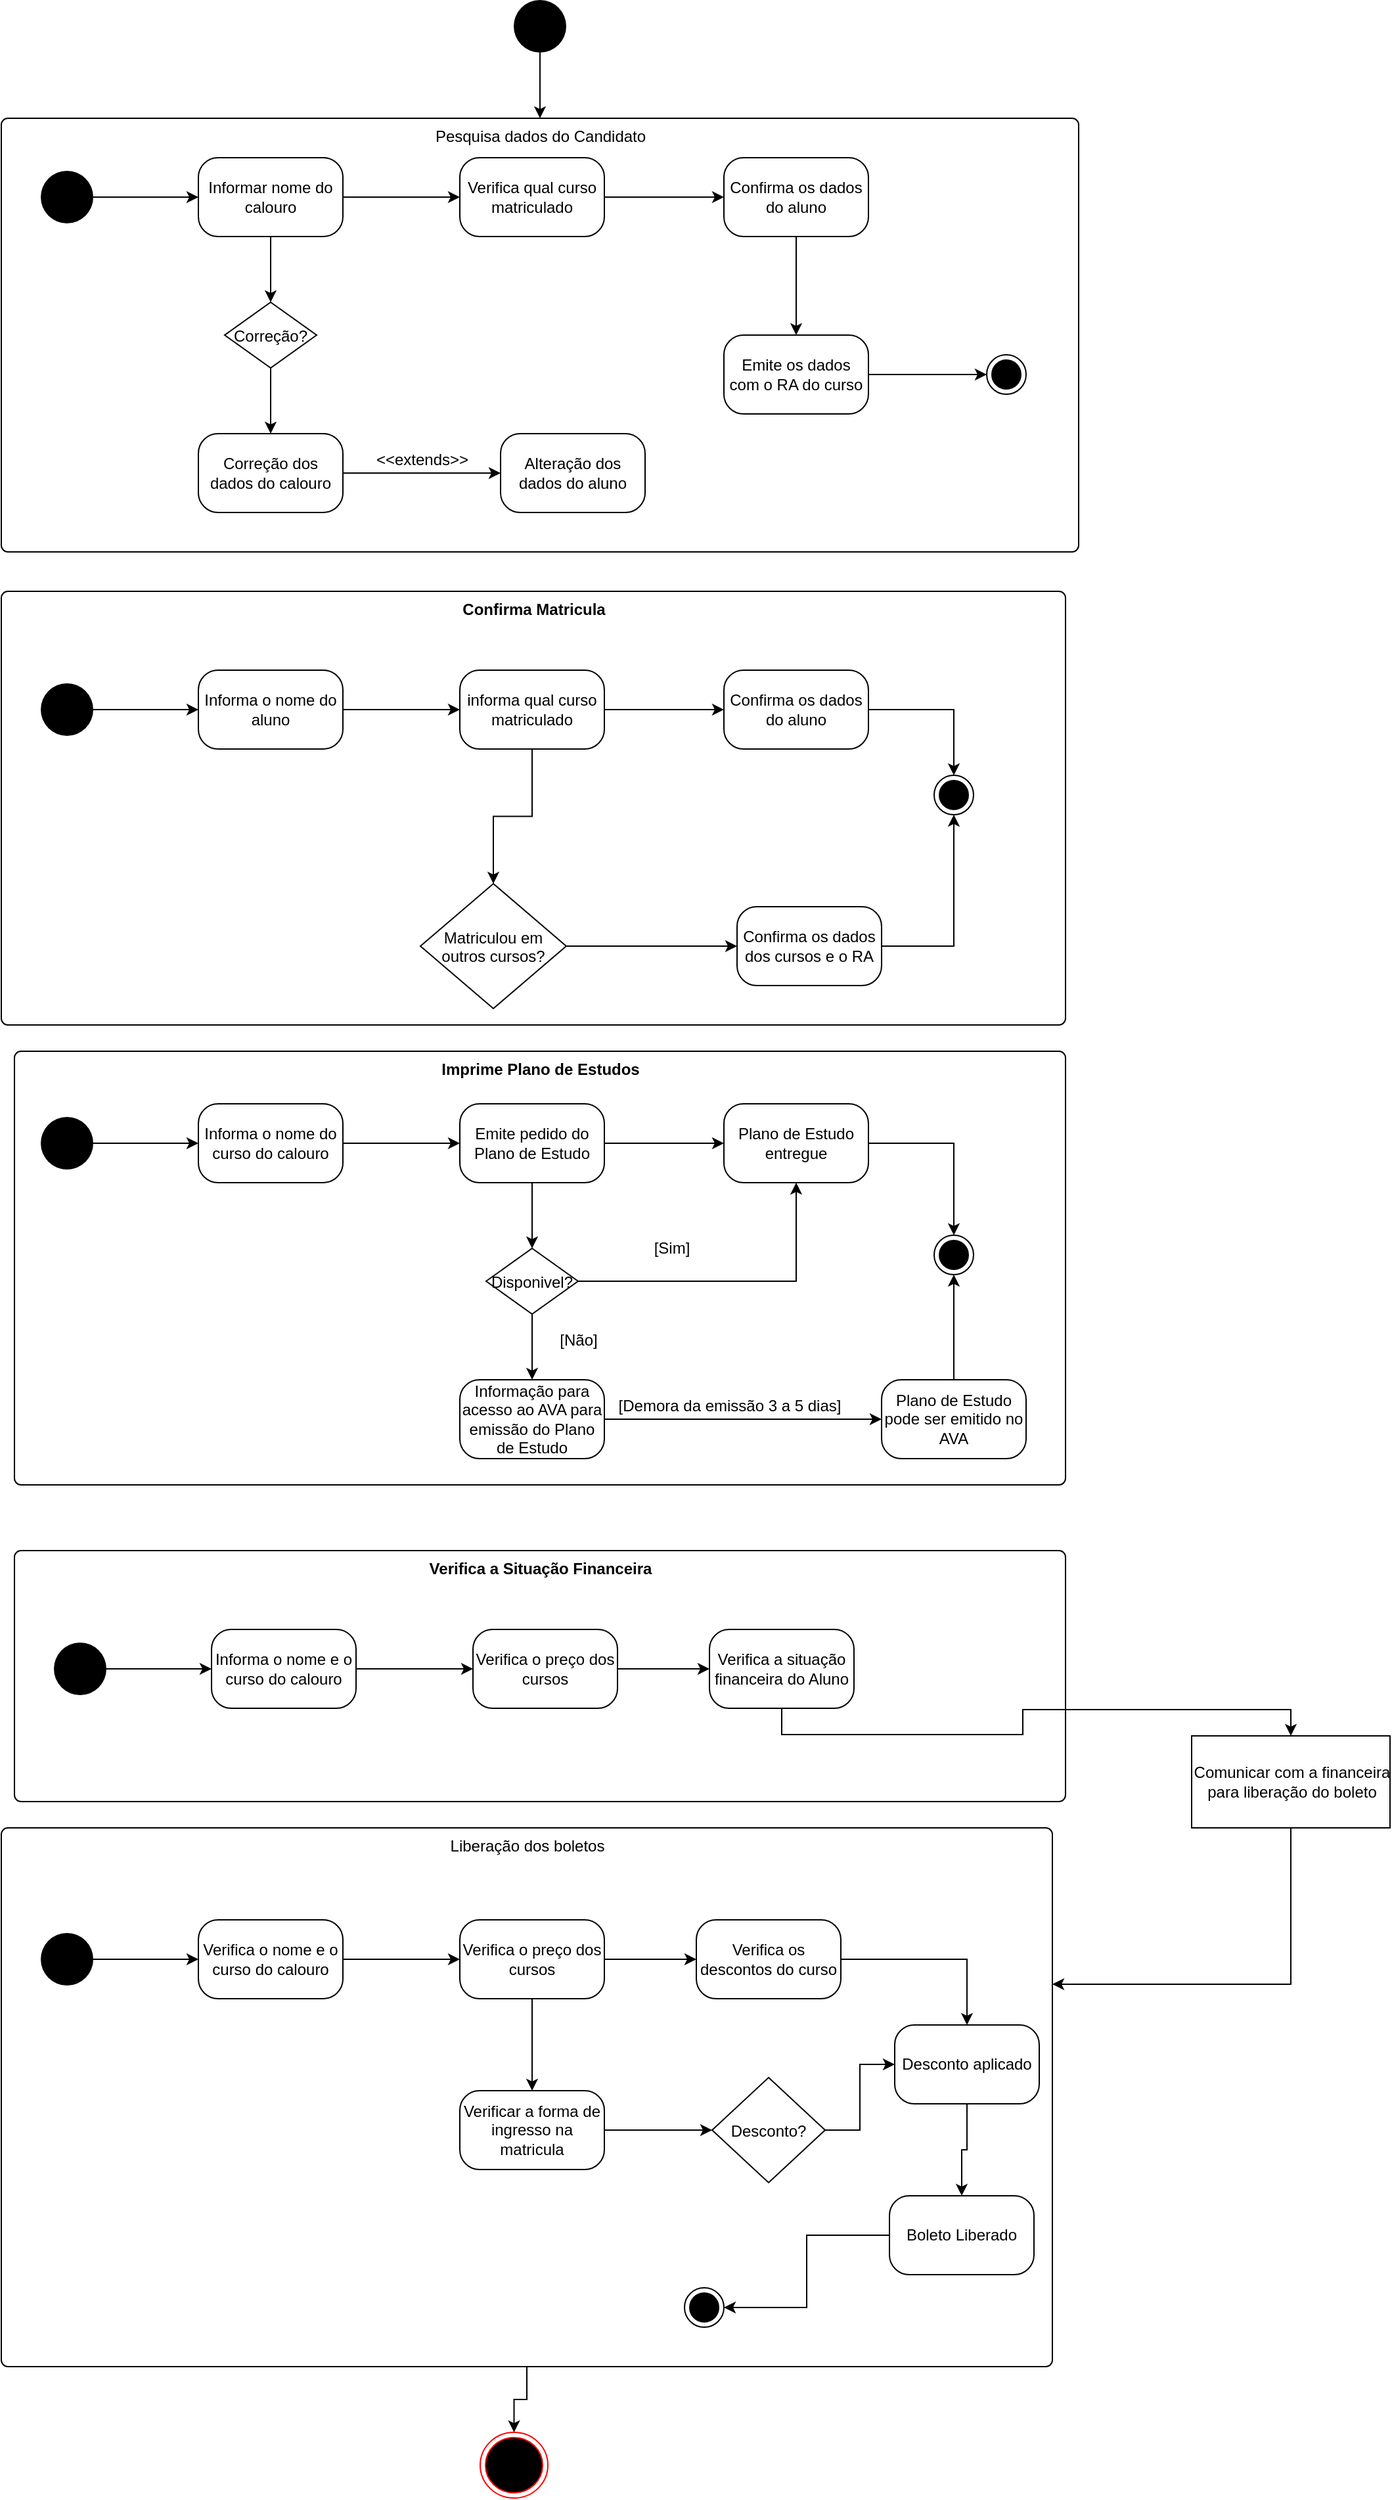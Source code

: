 <mxfile version="13.10.3" type="github">
  <diagram id="J8qkS4Pi14yt7DTGiGqa" name="Página-1">
    <mxGraphModel dx="1605" dy="1859" grid="1" gridSize="10" guides="1" tooltips="1" connect="1" arrows="1" fold="1" page="1" pageScale="1" pageWidth="827" pageHeight="1169" math="0" shadow="0">
      <root>
        <mxCell id="0" />
        <mxCell id="1" parent="0" />
        <mxCell id="2c9qPF1bjNW7A1gYTIxu-21" value="Pesquisa dados do Candidato" style="html=1;align=center;verticalAlign=top;rounded=1;absoluteArcSize=1;arcSize=10;dashed=0;" parent="1" vertex="1">
          <mxGeometry x="414" y="-251" width="820" height="330" as="geometry" />
        </mxCell>
        <mxCell id="2c9qPF1bjNW7A1gYTIxu-2" style="edgeStyle=orthogonalEdgeStyle;rounded=0;orthogonalLoop=1;jettySize=auto;html=1;exitX=1;exitY=0.5;exitDx=0;exitDy=0;entryX=0;entryY=0.5;entryDx=0;entryDy=0;" parent="1" source="2c9qPF1bjNW7A1gYTIxu-1" target="2c9qPF1bjNW7A1gYTIxu-4" edge="1">
          <mxGeometry relative="1" as="geometry">
            <mxPoint x="614" y="-191" as="targetPoint" />
          </mxGeometry>
        </mxCell>
        <mxCell id="2c9qPF1bjNW7A1gYTIxu-1" value="" style="ellipse;fillColor=#000000;strokeColor=none;" parent="1" vertex="1">
          <mxGeometry x="444" y="-211" width="40" height="40" as="geometry" />
        </mxCell>
        <mxCell id="2c9qPF1bjNW7A1gYTIxu-7" style="edgeStyle=orthogonalEdgeStyle;rounded=0;orthogonalLoop=1;jettySize=auto;html=1;exitX=0.5;exitY=1;exitDx=0;exitDy=0;" parent="1" source="2c9qPF1bjNW7A1gYTIxu-4" target="2c9qPF1bjNW7A1gYTIxu-5" edge="1">
          <mxGeometry relative="1" as="geometry" />
        </mxCell>
        <mxCell id="2c9qPF1bjNW7A1gYTIxu-12" style="edgeStyle=orthogonalEdgeStyle;rounded=0;orthogonalLoop=1;jettySize=auto;html=1;exitX=1;exitY=0.5;exitDx=0;exitDy=0;entryX=0;entryY=0.5;entryDx=0;entryDy=0;" parent="1" source="2c9qPF1bjNW7A1gYTIxu-4" target="2c9qPF1bjNW7A1gYTIxu-10" edge="1">
          <mxGeometry relative="1" as="geometry" />
        </mxCell>
        <mxCell id="2c9qPF1bjNW7A1gYTIxu-4" value="Informar nome do calouro" style="rounded=1;whiteSpace=wrap;html=1;arcSize=25;" parent="1" vertex="1">
          <mxGeometry x="564" y="-221" width="110" height="60" as="geometry" />
        </mxCell>
        <mxCell id="2c9qPF1bjNW7A1gYTIxu-8" style="edgeStyle=orthogonalEdgeStyle;rounded=0;orthogonalLoop=1;jettySize=auto;html=1;exitX=0.5;exitY=1;exitDx=0;exitDy=0;entryX=0.5;entryY=0;entryDx=0;entryDy=0;" parent="1" source="2c9qPF1bjNW7A1gYTIxu-5" target="2c9qPF1bjNW7A1gYTIxu-6" edge="1">
          <mxGeometry relative="1" as="geometry">
            <mxPoint x="619" y="-1" as="targetPoint" />
          </mxGeometry>
        </mxCell>
        <mxCell id="2c9qPF1bjNW7A1gYTIxu-5" value="Correção?" style="rhombus;" parent="1" vertex="1">
          <mxGeometry x="584" y="-111" width="70" height="50" as="geometry" />
        </mxCell>
        <mxCell id="2c9qPF1bjNW7A1gYTIxu-73" value="" style="edgeStyle=orthogonalEdgeStyle;rounded=0;orthogonalLoop=1;jettySize=auto;html=1;" parent="1" source="2c9qPF1bjNW7A1gYTIxu-6" target="2c9qPF1bjNW7A1gYTIxu-72" edge="1">
          <mxGeometry relative="1" as="geometry" />
        </mxCell>
        <mxCell id="2c9qPF1bjNW7A1gYTIxu-6" value="Correção dos dados do calouro" style="rounded=1;whiteSpace=wrap;html=1;arcSize=25;" parent="1" vertex="1">
          <mxGeometry x="564" y="-11" width="110" height="60" as="geometry" />
        </mxCell>
        <mxCell id="2c9qPF1bjNW7A1gYTIxu-13" style="edgeStyle=orthogonalEdgeStyle;rounded=0;orthogonalLoop=1;jettySize=auto;html=1;exitX=1;exitY=0.5;exitDx=0;exitDy=0;entryX=0;entryY=0.5;entryDx=0;entryDy=0;" parent="1" source="2c9qPF1bjNW7A1gYTIxu-10" target="2c9qPF1bjNW7A1gYTIxu-11" edge="1">
          <mxGeometry relative="1" as="geometry" />
        </mxCell>
        <mxCell id="2c9qPF1bjNW7A1gYTIxu-10" value="Verifica qual curso matriculado" style="rounded=1;whiteSpace=wrap;html=1;arcSize=25;" parent="1" vertex="1">
          <mxGeometry x="763" y="-221" width="110" height="60" as="geometry" />
        </mxCell>
        <mxCell id="2c9qPF1bjNW7A1gYTIxu-16" style="edgeStyle=orthogonalEdgeStyle;rounded=0;orthogonalLoop=1;jettySize=auto;html=1;exitX=0.5;exitY=1;exitDx=0;exitDy=0;entryX=0.5;entryY=0;entryDx=0;entryDy=0;" parent="1" source="2c9qPF1bjNW7A1gYTIxu-11" target="2c9qPF1bjNW7A1gYTIxu-14" edge="1">
          <mxGeometry relative="1" as="geometry" />
        </mxCell>
        <mxCell id="2c9qPF1bjNW7A1gYTIxu-11" value="Confirma os dados do aluno" style="rounded=1;whiteSpace=wrap;html=1;arcSize=25;" parent="1" vertex="1">
          <mxGeometry x="964" y="-221" width="110" height="60" as="geometry" />
        </mxCell>
        <mxCell id="2c9qPF1bjNW7A1gYTIxu-66" value="" style="edgeStyle=orthogonalEdgeStyle;rounded=0;orthogonalLoop=1;jettySize=auto;html=1;" parent="1" source="2c9qPF1bjNW7A1gYTIxu-14" target="2c9qPF1bjNW7A1gYTIxu-64" edge="1">
          <mxGeometry relative="1" as="geometry" />
        </mxCell>
        <mxCell id="2c9qPF1bjNW7A1gYTIxu-14" value="Emite os dados com o RA do curso" style="rounded=1;whiteSpace=wrap;html=1;arcSize=25;" parent="1" vertex="1">
          <mxGeometry x="964" y="-86" width="110" height="60" as="geometry" />
        </mxCell>
        <mxCell id="2c9qPF1bjNW7A1gYTIxu-20" style="edgeStyle=orthogonalEdgeStyle;rounded=0;orthogonalLoop=1;jettySize=auto;html=1;entryX=0.5;entryY=0;entryDx=0;entryDy=0;" parent="1" source="2c9qPF1bjNW7A1gYTIxu-19" target="2c9qPF1bjNW7A1gYTIxu-21" edge="1">
          <mxGeometry relative="1" as="geometry">
            <mxPoint x="913.68" y="-271" as="targetPoint" />
          </mxGeometry>
        </mxCell>
        <mxCell id="2c9qPF1bjNW7A1gYTIxu-19" value="" style="ellipse;fillColor=#000000;strokeColor=none;" parent="1" vertex="1">
          <mxGeometry x="804" y="-341" width="40" height="40" as="geometry" />
        </mxCell>
        <mxCell id="2c9qPF1bjNW7A1gYTIxu-22" value="&lt;b&gt;Imprime Plano de Estudos&lt;/b&gt;" style="html=1;align=center;verticalAlign=top;rounded=1;absoluteArcSize=1;arcSize=10;dashed=0;" parent="1" vertex="1">
          <mxGeometry x="424" y="459" width="800" height="330" as="geometry" />
        </mxCell>
        <mxCell id="2c9qPF1bjNW7A1gYTIxu-33" value="" style="edgeStyle=orthogonalEdgeStyle;rounded=0;orthogonalLoop=1;jettySize=auto;html=1;" parent="1" source="2c9qPF1bjNW7A1gYTIxu-28" target="2c9qPF1bjNW7A1gYTIxu-29" edge="1">
          <mxGeometry relative="1" as="geometry" />
        </mxCell>
        <mxCell id="2c9qPF1bjNW7A1gYTIxu-28" value="" style="ellipse;fillColor=#000000;strokeColor=none;" parent="1" vertex="1">
          <mxGeometry x="444" y="509" width="40" height="40" as="geometry" />
        </mxCell>
        <mxCell id="2c9qPF1bjNW7A1gYTIxu-34" style="edgeStyle=orthogonalEdgeStyle;rounded=0;orthogonalLoop=1;jettySize=auto;html=1;exitX=1;exitY=0.5;exitDx=0;exitDy=0;" parent="1" source="2c9qPF1bjNW7A1gYTIxu-29" target="2c9qPF1bjNW7A1gYTIxu-30" edge="1">
          <mxGeometry relative="1" as="geometry" />
        </mxCell>
        <mxCell id="2c9qPF1bjNW7A1gYTIxu-29" value="Informa o nome do curso do calouro" style="rounded=1;whiteSpace=wrap;html=1;arcSize=25;" parent="1" vertex="1">
          <mxGeometry x="564" y="499" width="110" height="60" as="geometry" />
        </mxCell>
        <mxCell id="2c9qPF1bjNW7A1gYTIxu-35" style="edgeStyle=orthogonalEdgeStyle;rounded=0;orthogonalLoop=1;jettySize=auto;html=1;exitX=1;exitY=0.5;exitDx=0;exitDy=0;" parent="1" source="2c9qPF1bjNW7A1gYTIxu-30" target="2c9qPF1bjNW7A1gYTIxu-31" edge="1">
          <mxGeometry relative="1" as="geometry" />
        </mxCell>
        <mxCell id="2c9qPF1bjNW7A1gYTIxu-38" value="" style="edgeStyle=orthogonalEdgeStyle;rounded=0;orthogonalLoop=1;jettySize=auto;html=1;" parent="1" source="2c9qPF1bjNW7A1gYTIxu-30" target="2c9qPF1bjNW7A1gYTIxu-36" edge="1">
          <mxGeometry relative="1" as="geometry" />
        </mxCell>
        <mxCell id="2c9qPF1bjNW7A1gYTIxu-30" value="Emite pedido do Plano de Estudo" style="rounded=1;whiteSpace=wrap;html=1;arcSize=25;" parent="1" vertex="1">
          <mxGeometry x="763" y="499" width="110" height="60" as="geometry" />
        </mxCell>
        <mxCell id="2c9qPF1bjNW7A1gYTIxu-70" style="edgeStyle=orthogonalEdgeStyle;rounded=0;orthogonalLoop=1;jettySize=auto;html=1;exitX=1;exitY=0.5;exitDx=0;exitDy=0;entryX=0.5;entryY=0;entryDx=0;entryDy=0;" parent="1" source="2c9qPF1bjNW7A1gYTIxu-31" target="2c9qPF1bjNW7A1gYTIxu-62" edge="1">
          <mxGeometry relative="1" as="geometry" />
        </mxCell>
        <mxCell id="2c9qPF1bjNW7A1gYTIxu-31" value="Plano de Estudo entregue" style="rounded=1;whiteSpace=wrap;html=1;arcSize=25;" parent="1" vertex="1">
          <mxGeometry x="964" y="499" width="110" height="60" as="geometry" />
        </mxCell>
        <mxCell id="2c9qPF1bjNW7A1gYTIxu-39" value="" style="edgeStyle=orthogonalEdgeStyle;rounded=0;orthogonalLoop=1;jettySize=auto;html=1;" parent="1" source="2c9qPF1bjNW7A1gYTIxu-36" target="2c9qPF1bjNW7A1gYTIxu-37" edge="1">
          <mxGeometry relative="1" as="geometry" />
        </mxCell>
        <mxCell id="2c9qPF1bjNW7A1gYTIxu-41" style="edgeStyle=orthogonalEdgeStyle;rounded=0;orthogonalLoop=1;jettySize=auto;html=1;" parent="1" source="2c9qPF1bjNW7A1gYTIxu-36" target="2c9qPF1bjNW7A1gYTIxu-31" edge="1">
          <mxGeometry relative="1" as="geometry" />
        </mxCell>
        <mxCell id="2c9qPF1bjNW7A1gYTIxu-36" value="Disponivel?" style="rhombus;" parent="1" vertex="1">
          <mxGeometry x="783" y="609" width="70" height="50" as="geometry" />
        </mxCell>
        <mxCell id="2c9qPF1bjNW7A1gYTIxu-47" style="edgeStyle=orthogonalEdgeStyle;rounded=0;orthogonalLoop=1;jettySize=auto;html=1;exitX=1;exitY=0.5;exitDx=0;exitDy=0;entryX=0;entryY=0.5;entryDx=0;entryDy=0;" parent="1" source="2c9qPF1bjNW7A1gYTIxu-37" target="2c9qPF1bjNW7A1gYTIxu-43" edge="1">
          <mxGeometry relative="1" as="geometry" />
        </mxCell>
        <mxCell id="2c9qPF1bjNW7A1gYTIxu-37" value="Informação para acesso ao AVA para emissão do Plano de Estudo" style="rounded=1;whiteSpace=wrap;html=1;arcSize=25;" parent="1" vertex="1">
          <mxGeometry x="763" y="709" width="110" height="60" as="geometry" />
        </mxCell>
        <mxCell id="2c9qPF1bjNW7A1gYTIxu-40" value="[Não]" style="text;html=1;align=center;verticalAlign=middle;resizable=0;points=[];autosize=1;" parent="1" vertex="1">
          <mxGeometry x="833" y="669" width="40" height="20" as="geometry" />
        </mxCell>
        <mxCell id="2c9qPF1bjNW7A1gYTIxu-42" value="[Sim]" style="text;html=1;align=center;verticalAlign=middle;resizable=0;points=[];autosize=1;" parent="1" vertex="1">
          <mxGeometry x="904" y="599" width="40" height="20" as="geometry" />
        </mxCell>
        <mxCell id="2c9qPF1bjNW7A1gYTIxu-71" style="edgeStyle=orthogonalEdgeStyle;rounded=0;orthogonalLoop=1;jettySize=auto;html=1;exitX=0.5;exitY=0;exitDx=0;exitDy=0;entryX=0.5;entryY=1;entryDx=0;entryDy=0;" parent="1" source="2c9qPF1bjNW7A1gYTIxu-43" target="2c9qPF1bjNW7A1gYTIxu-62" edge="1">
          <mxGeometry relative="1" as="geometry" />
        </mxCell>
        <mxCell id="2c9qPF1bjNW7A1gYTIxu-43" value="Plano de Estudo pode ser emitido no AVA" style="rounded=1;whiteSpace=wrap;html=1;arcSize=25;" parent="1" vertex="1">
          <mxGeometry x="1084" y="709" width="110" height="60" as="geometry" />
        </mxCell>
        <mxCell id="2c9qPF1bjNW7A1gYTIxu-45" value="[Demora da emissão 3 a 5 dias]" style="text;html=1;align=center;verticalAlign=middle;resizable=0;points=[];autosize=1;" parent="1" vertex="1">
          <mxGeometry x="873" y="719" width="190" height="20" as="geometry" />
        </mxCell>
        <mxCell id="2c9qPF1bjNW7A1gYTIxu-48" value="&lt;b&gt;Confirma Matricula&lt;/b&gt;" style="html=1;align=center;verticalAlign=top;rounded=1;absoluteArcSize=1;arcSize=10;dashed=0;" parent="1" vertex="1">
          <mxGeometry x="414" y="109" width="810" height="330" as="geometry" />
        </mxCell>
        <mxCell id="2c9qPF1bjNW7A1gYTIxu-53" style="edgeStyle=orthogonalEdgeStyle;rounded=0;orthogonalLoop=1;jettySize=auto;html=1;entryX=0;entryY=0.5;entryDx=0;entryDy=0;" parent="1" source="2c9qPF1bjNW7A1gYTIxu-49" target="2c9qPF1bjNW7A1gYTIxu-50" edge="1">
          <mxGeometry relative="1" as="geometry" />
        </mxCell>
        <mxCell id="2c9qPF1bjNW7A1gYTIxu-49" value="" style="ellipse;fillColor=#000000;strokeColor=none;" parent="1" vertex="1">
          <mxGeometry x="444" y="179" width="40" height="40" as="geometry" />
        </mxCell>
        <mxCell id="2c9qPF1bjNW7A1gYTIxu-54" style="edgeStyle=orthogonalEdgeStyle;rounded=0;orthogonalLoop=1;jettySize=auto;html=1;" parent="1" source="2c9qPF1bjNW7A1gYTIxu-50" target="2c9qPF1bjNW7A1gYTIxu-51" edge="1">
          <mxGeometry relative="1" as="geometry" />
        </mxCell>
        <mxCell id="2c9qPF1bjNW7A1gYTIxu-50" value="Informa o nome do aluno" style="rounded=1;whiteSpace=wrap;html=1;arcSize=25;" parent="1" vertex="1">
          <mxGeometry x="564" y="169" width="110" height="60" as="geometry" />
        </mxCell>
        <mxCell id="2c9qPF1bjNW7A1gYTIxu-55" style="edgeStyle=orthogonalEdgeStyle;rounded=0;orthogonalLoop=1;jettySize=auto;html=1;" parent="1" source="2c9qPF1bjNW7A1gYTIxu-51" target="2c9qPF1bjNW7A1gYTIxu-52" edge="1">
          <mxGeometry relative="1" as="geometry" />
        </mxCell>
        <mxCell id="2c9qPF1bjNW7A1gYTIxu-57" style="edgeStyle=orthogonalEdgeStyle;rounded=0;orthogonalLoop=1;jettySize=auto;html=1;entryX=0.5;entryY=0;entryDx=0;entryDy=0;" parent="1" source="2c9qPF1bjNW7A1gYTIxu-51" target="2c9qPF1bjNW7A1gYTIxu-56" edge="1">
          <mxGeometry relative="1" as="geometry" />
        </mxCell>
        <mxCell id="2c9qPF1bjNW7A1gYTIxu-51" value="informa qual curso matriculado" style="rounded=1;whiteSpace=wrap;html=1;arcSize=25;" parent="1" vertex="1">
          <mxGeometry x="763" y="169" width="110" height="60" as="geometry" />
        </mxCell>
        <mxCell id="2c9qPF1bjNW7A1gYTIxu-67" value="" style="edgeStyle=orthogonalEdgeStyle;rounded=0;orthogonalLoop=1;jettySize=auto;html=1;" parent="1" source="2c9qPF1bjNW7A1gYTIxu-52" target="2c9qPF1bjNW7A1gYTIxu-63" edge="1">
          <mxGeometry relative="1" as="geometry" />
        </mxCell>
        <mxCell id="2c9qPF1bjNW7A1gYTIxu-52" value="Confirma os dados do aluno" style="rounded=1;whiteSpace=wrap;html=1;arcSize=25;" parent="1" vertex="1">
          <mxGeometry x="964" y="169" width="110" height="60" as="geometry" />
        </mxCell>
        <mxCell id="2c9qPF1bjNW7A1gYTIxu-60" style="edgeStyle=orthogonalEdgeStyle;rounded=0;orthogonalLoop=1;jettySize=auto;html=1;exitX=1;exitY=0.5;exitDx=0;exitDy=0;" parent="1" source="2c9qPF1bjNW7A1gYTIxu-56" target="2c9qPF1bjNW7A1gYTIxu-59" edge="1">
          <mxGeometry relative="1" as="geometry" />
        </mxCell>
        <mxCell id="2c9qPF1bjNW7A1gYTIxu-56" value="Matriculou em &#xa;outros cursos?" style="rhombus;" parent="1" vertex="1">
          <mxGeometry x="733" y="331.5" width="111" height="95" as="geometry" />
        </mxCell>
        <mxCell id="2c9qPF1bjNW7A1gYTIxu-68" value="" style="edgeStyle=orthogonalEdgeStyle;rounded=0;orthogonalLoop=1;jettySize=auto;html=1;" parent="1" source="2c9qPF1bjNW7A1gYTIxu-59" target="2c9qPF1bjNW7A1gYTIxu-63" edge="1">
          <mxGeometry relative="1" as="geometry" />
        </mxCell>
        <mxCell id="2c9qPF1bjNW7A1gYTIxu-59" value="Confirma os dados dos cursos e o RA" style="rounded=1;whiteSpace=wrap;html=1;arcSize=25;" parent="1" vertex="1">
          <mxGeometry x="974" y="349" width="110" height="60" as="geometry" />
        </mxCell>
        <mxCell id="2c9qPF1bjNW7A1gYTIxu-62" value="" style="ellipse;html=1;shape=endState;fillColor=#000000;strokeColor=#000000;" parent="1" vertex="1">
          <mxGeometry x="1124" y="599" width="30" height="30" as="geometry" />
        </mxCell>
        <mxCell id="2c9qPF1bjNW7A1gYTIxu-63" value="" style="ellipse;html=1;shape=endState;fillColor=#000000;strokeColor=#000000;" parent="1" vertex="1">
          <mxGeometry x="1124" y="249" width="30" height="30" as="geometry" />
        </mxCell>
        <mxCell id="2c9qPF1bjNW7A1gYTIxu-64" value="" style="ellipse;html=1;shape=endState;fillColor=#000000;strokeColor=#000000;" parent="1" vertex="1">
          <mxGeometry x="1164" y="-71" width="30" height="30" as="geometry" />
        </mxCell>
        <mxCell id="2c9qPF1bjNW7A1gYTIxu-72" value="Alteração dos dados do aluno" style="rounded=1;whiteSpace=wrap;html=1;arcSize=25;" parent="1" vertex="1">
          <mxGeometry x="794" y="-11" width="110" height="60" as="geometry" />
        </mxCell>
        <mxCell id="2c9qPF1bjNW7A1gYTIxu-74" value="&amp;lt;&amp;lt;extends&amp;gt;&amp;gt;" style="text;html=1;align=center;verticalAlign=middle;resizable=0;points=[];autosize=1;" parent="1" vertex="1">
          <mxGeometry x="689" y="-1" width="90" height="20" as="geometry" />
        </mxCell>
        <mxCell id="2c9qPF1bjNW7A1gYTIxu-75" value="&lt;b&gt;Verifica a Situação Financeira&lt;/b&gt;" style="html=1;align=center;verticalAlign=top;rounded=1;absoluteArcSize=1;arcSize=10;dashed=0;" parent="1" vertex="1">
          <mxGeometry x="424" y="839" width="800" height="191" as="geometry" />
        </mxCell>
        <mxCell id="2c9qPF1bjNW7A1gYTIxu-79" value="" style="edgeStyle=orthogonalEdgeStyle;rounded=0;orthogonalLoop=1;jettySize=auto;html=1;" parent="1" source="2c9qPF1bjNW7A1gYTIxu-76" target="2c9qPF1bjNW7A1gYTIxu-77" edge="1">
          <mxGeometry relative="1" as="geometry" />
        </mxCell>
        <mxCell id="2c9qPF1bjNW7A1gYTIxu-76" value="" style="ellipse;fillColor=#000000;strokeColor=none;" parent="1" vertex="1">
          <mxGeometry x="454" y="909" width="40" height="40" as="geometry" />
        </mxCell>
        <mxCell id="2c9qPF1bjNW7A1gYTIxu-80" value="" style="edgeStyle=orthogonalEdgeStyle;rounded=0;orthogonalLoop=1;jettySize=auto;html=1;" parent="1" source="2c9qPF1bjNW7A1gYTIxu-77" target="2c9qPF1bjNW7A1gYTIxu-78" edge="1">
          <mxGeometry relative="1" as="geometry" />
        </mxCell>
        <mxCell id="2c9qPF1bjNW7A1gYTIxu-77" value="Informa o nome e o curso do calouro" style="rounded=1;whiteSpace=wrap;html=1;arcSize=25;" parent="1" vertex="1">
          <mxGeometry x="574" y="899" width="110" height="60" as="geometry" />
        </mxCell>
        <mxCell id="2c9qPF1bjNW7A1gYTIxu-83" value="" style="edgeStyle=orthogonalEdgeStyle;rounded=0;orthogonalLoop=1;jettySize=auto;html=1;" parent="1" source="2c9qPF1bjNW7A1gYTIxu-78" target="2c9qPF1bjNW7A1gYTIxu-81" edge="1">
          <mxGeometry relative="1" as="geometry" />
        </mxCell>
        <mxCell id="2c9qPF1bjNW7A1gYTIxu-78" value="Verifica o preço dos cursos" style="rounded=1;whiteSpace=wrap;html=1;arcSize=25;" parent="1" vertex="1">
          <mxGeometry x="773" y="899" width="110" height="60" as="geometry" />
        </mxCell>
        <mxCell id="2c9qPF1bjNW7A1gYTIxu-85" style="edgeStyle=orthogonalEdgeStyle;rounded=0;orthogonalLoop=1;jettySize=auto;html=1;exitX=0.5;exitY=1;exitDx=0;exitDy=0;entryX=0.5;entryY=0;entryDx=0;entryDy=0;" parent="1" source="2c9qPF1bjNW7A1gYTIxu-81" target="2c9qPF1bjNW7A1gYTIxu-95" edge="1">
          <mxGeometry relative="1" as="geometry">
            <mxPoint x="859.0" y="1124.5" as="targetPoint" />
          </mxGeometry>
        </mxCell>
        <mxCell id="2c9qPF1bjNW7A1gYTIxu-81" value="Verifica a situação financeira do Aluno" style="rounded=1;whiteSpace=wrap;html=1;arcSize=25;" parent="1" vertex="1">
          <mxGeometry x="953" y="899" width="110" height="60" as="geometry" />
        </mxCell>
        <mxCell id="2c9qPF1bjNW7A1gYTIxu-94" value="" style="edgeStyle=orthogonalEdgeStyle;rounded=0;orthogonalLoop=1;jettySize=auto;html=1;exitX=0.5;exitY=1;exitDx=0;exitDy=0;" parent="1" source="2c9qPF1bjNW7A1gYTIxu-95" target="2c9qPF1bjNW7A1gYTIxu-86" edge="1">
          <mxGeometry relative="1" as="geometry">
            <mxPoint x="759.5" y="1169" as="sourcePoint" />
            <Array as="points">
              <mxPoint x="814" y="1169" />
              <mxPoint x="824" y="1169" />
            </Array>
          </mxGeometry>
        </mxCell>
        <mxCell id="2c9qPF1bjNW7A1gYTIxu-110" value="" style="edgeStyle=orthogonalEdgeStyle;rounded=0;orthogonalLoop=1;jettySize=auto;html=1;" parent="1" source="2c9qPF1bjNW7A1gYTIxu-86" target="2c9qPF1bjNW7A1gYTIxu-98" edge="1">
          <mxGeometry relative="1" as="geometry" />
        </mxCell>
        <mxCell id="2c9qPF1bjNW7A1gYTIxu-86" value="Liberação dos boletos" style="html=1;align=center;verticalAlign=top;rounded=1;absoluteArcSize=1;arcSize=10;dashed=0;" parent="1" vertex="1">
          <mxGeometry x="414" y="1050" width="800" height="410" as="geometry" />
        </mxCell>
        <mxCell id="2c9qPF1bjNW7A1gYTIxu-91" value="" style="edgeStyle=orthogonalEdgeStyle;rounded=0;orthogonalLoop=1;jettySize=auto;html=1;" parent="1" source="2c9qPF1bjNW7A1gYTIxu-87" target="2c9qPF1bjNW7A1gYTIxu-88" edge="1">
          <mxGeometry relative="1" as="geometry" />
        </mxCell>
        <mxCell id="2c9qPF1bjNW7A1gYTIxu-87" value="" style="ellipse;fillColor=#000000;strokeColor=none;" parent="1" vertex="1">
          <mxGeometry x="444" y="1130" width="40" height="40" as="geometry" />
        </mxCell>
        <mxCell id="2c9qPF1bjNW7A1gYTIxu-92" value="" style="edgeStyle=orthogonalEdgeStyle;rounded=0;orthogonalLoop=1;jettySize=auto;html=1;" parent="1" source="2c9qPF1bjNW7A1gYTIxu-88" target="2c9qPF1bjNW7A1gYTIxu-89" edge="1">
          <mxGeometry relative="1" as="geometry" />
        </mxCell>
        <mxCell id="2c9qPF1bjNW7A1gYTIxu-88" value="Verifica o nome e o curso do calouro" style="rounded=1;whiteSpace=wrap;html=1;arcSize=25;" parent="1" vertex="1">
          <mxGeometry x="564" y="1120" width="110" height="60" as="geometry" />
        </mxCell>
        <mxCell id="2c9qPF1bjNW7A1gYTIxu-93" value="" style="edgeStyle=orthogonalEdgeStyle;rounded=0;orthogonalLoop=1;jettySize=auto;html=1;" parent="1" source="2c9qPF1bjNW7A1gYTIxu-89" target="2c9qPF1bjNW7A1gYTIxu-90" edge="1">
          <mxGeometry relative="1" as="geometry" />
        </mxCell>
        <mxCell id="2c9qPF1bjNW7A1gYTIxu-97" value="" style="edgeStyle=orthogonalEdgeStyle;rounded=0;orthogonalLoop=1;jettySize=auto;html=1;" parent="1" source="2c9qPF1bjNW7A1gYTIxu-89" target="2c9qPF1bjNW7A1gYTIxu-96" edge="1">
          <mxGeometry relative="1" as="geometry" />
        </mxCell>
        <mxCell id="2c9qPF1bjNW7A1gYTIxu-89" value="Verifica o preço dos cursos" style="rounded=1;whiteSpace=wrap;html=1;arcSize=25;" parent="1" vertex="1">
          <mxGeometry x="763" y="1120" width="110" height="60" as="geometry" />
        </mxCell>
        <mxCell id="2c9qPF1bjNW7A1gYTIxu-115" style="edgeStyle=orthogonalEdgeStyle;rounded=0;orthogonalLoop=1;jettySize=auto;html=1;entryX=0.5;entryY=0;entryDx=0;entryDy=0;" parent="1" source="2c9qPF1bjNW7A1gYTIxu-90" target="2c9qPF1bjNW7A1gYTIxu-103" edge="1">
          <mxGeometry relative="1" as="geometry" />
        </mxCell>
        <mxCell id="2c9qPF1bjNW7A1gYTIxu-90" value="Verifica os descontos do curso" style="rounded=1;whiteSpace=wrap;html=1;arcSize=25;" parent="1" vertex="1">
          <mxGeometry x="943" y="1120" width="110" height="60" as="geometry" />
        </mxCell>
        <mxCell id="2c9qPF1bjNW7A1gYTIxu-95" value="&lt;div&gt;Comunicar com a financeira&lt;/div&gt;&lt;div&gt; para liberação do boleto&lt;/div&gt;" style="html=1;" parent="1" vertex="1">
          <mxGeometry x="1320" y="980" width="151" height="70" as="geometry" />
        </mxCell>
        <mxCell id="2c9qPF1bjNW7A1gYTIxu-111" value="" style="edgeStyle=orthogonalEdgeStyle;rounded=0;orthogonalLoop=1;jettySize=auto;html=1;" parent="1" source="2c9qPF1bjNW7A1gYTIxu-96" target="2c9qPF1bjNW7A1gYTIxu-104" edge="1">
          <mxGeometry relative="1" as="geometry" />
        </mxCell>
        <mxCell id="2c9qPF1bjNW7A1gYTIxu-96" value="Verificar a forma de ingresso na matricula" style="rounded=1;whiteSpace=wrap;html=1;arcSize=25;" parent="1" vertex="1">
          <mxGeometry x="763" y="1250" width="110" height="60" as="geometry" />
        </mxCell>
        <mxCell id="2c9qPF1bjNW7A1gYTIxu-98" value="" style="ellipse;html=1;shape=endState;fillColor=#000000;strokeColor=#ff0000;" parent="1" vertex="1">
          <mxGeometry x="778.5" y="1510" width="51.5" height="50" as="geometry" />
        </mxCell>
        <mxCell id="2c9qPF1bjNW7A1gYTIxu-103" value="Desconto aplicado" style="rounded=1;whiteSpace=wrap;html=1;arcSize=25;" parent="1" vertex="1">
          <mxGeometry x="1094" y="1200" width="110" height="60" as="geometry" />
        </mxCell>
        <mxCell id="2c9qPF1bjNW7A1gYTIxu-112" style="edgeStyle=orthogonalEdgeStyle;rounded=0;orthogonalLoop=1;jettySize=auto;html=1;exitX=1;exitY=0.5;exitDx=0;exitDy=0;" parent="1" source="2c9qPF1bjNW7A1gYTIxu-104" target="2c9qPF1bjNW7A1gYTIxu-103" edge="1">
          <mxGeometry relative="1" as="geometry" />
        </mxCell>
        <mxCell id="2c9qPF1bjNW7A1gYTIxu-104" value="Desconto?" style="rhombus;" parent="1" vertex="1">
          <mxGeometry x="955" y="1240" width="86" height="80" as="geometry" />
        </mxCell>
        <mxCell id="2c9qPF1bjNW7A1gYTIxu-108" value="" style="ellipse;html=1;shape=endState;fillColor=#000000;strokeColor=#000000;" parent="1" vertex="1">
          <mxGeometry x="934" y="1400" width="30" height="30" as="geometry" />
        </mxCell>
        <mxCell id="ZT4xE9N7z-MNyzdh1v_f-5" style="edgeStyle=orthogonalEdgeStyle;rounded=0;orthogonalLoop=1;jettySize=auto;html=1;entryX=1;entryY=0.5;entryDx=0;entryDy=0;" edge="1" parent="1" source="ZT4xE9N7z-MNyzdh1v_f-2" target="2c9qPF1bjNW7A1gYTIxu-108">
          <mxGeometry relative="1" as="geometry" />
        </mxCell>
        <mxCell id="ZT4xE9N7z-MNyzdh1v_f-2" value="Boleto Liberado" style="rounded=1;whiteSpace=wrap;html=1;arcSize=25;" vertex="1" parent="1">
          <mxGeometry x="1090" y="1330" width="110" height="60" as="geometry" />
        </mxCell>
        <mxCell id="ZT4xE9N7z-MNyzdh1v_f-3" style="edgeStyle=orthogonalEdgeStyle;rounded=0;orthogonalLoop=1;jettySize=auto;html=1;" edge="1" parent="1" source="2c9qPF1bjNW7A1gYTIxu-103" target="ZT4xE9N7z-MNyzdh1v_f-2">
          <mxGeometry relative="1" as="geometry">
            <mxPoint x="1149" y="1260" as="sourcePoint" />
            <mxPoint x="1149" y="1380" as="targetPoint" />
          </mxGeometry>
        </mxCell>
      </root>
    </mxGraphModel>
  </diagram>
</mxfile>
